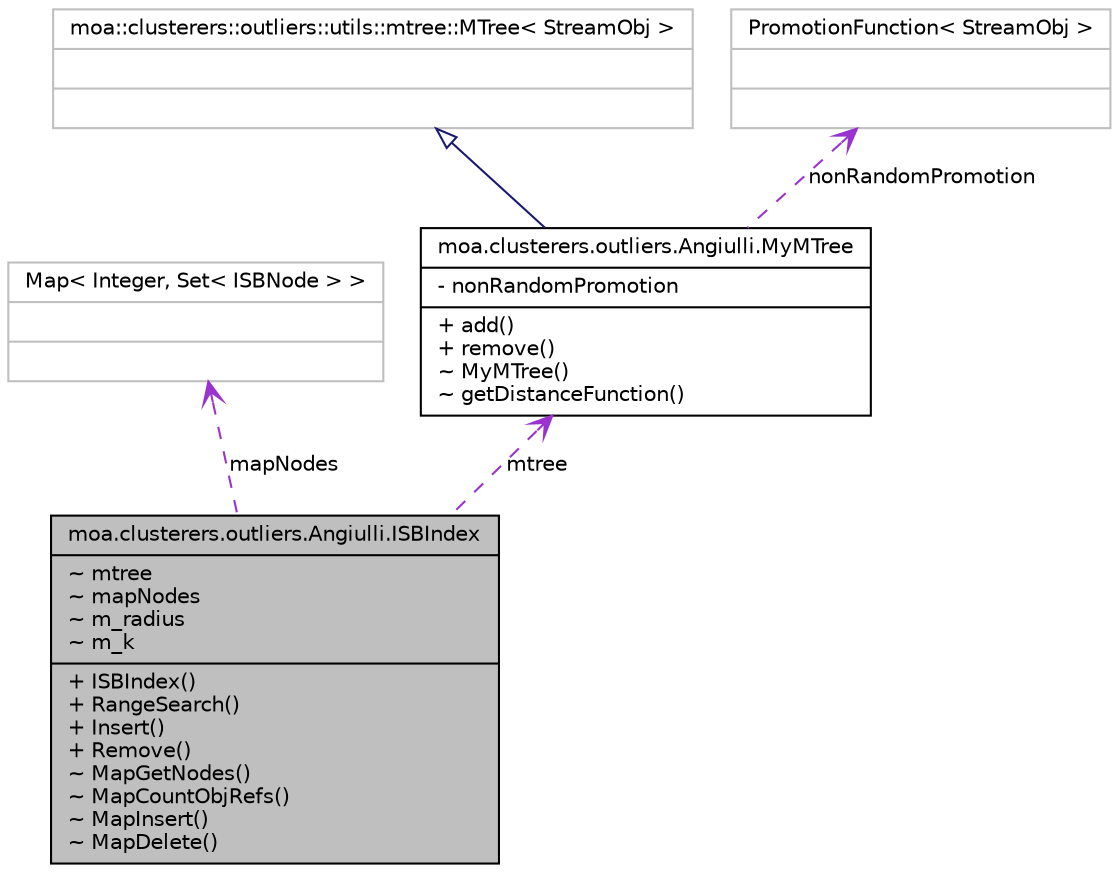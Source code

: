 digraph G
{
  edge [fontname="Helvetica",fontsize="10",labelfontname="Helvetica",labelfontsize="10"];
  node [fontname="Helvetica",fontsize="10",shape=record];
  Node1 [label="{moa.clusterers.outliers.Angiulli.ISBIndex\n|~ mtree\l~ mapNodes\l~ m_radius\l~ m_k\l|+ ISBIndex()\l+ RangeSearch()\l+ Insert()\l+ Remove()\l~ MapGetNodes()\l~ MapCountObjRefs()\l~ MapInsert()\l~ MapDelete()\l}",height=0.2,width=0.4,color="black", fillcolor="grey75", style="filled" fontcolor="black"];
  Node2 -> Node1 [dir=back,color="darkorchid3",fontsize="10",style="dashed",label="mapNodes",arrowtail="open",fontname="Helvetica"];
  Node2 [label="{Map\< Integer, Set\< ISBNode \> \>\n||}",height=0.2,width=0.4,color="grey75", fillcolor="white", style="filled"];
  Node3 -> Node1 [dir=back,color="darkorchid3",fontsize="10",style="dashed",label="mtree",arrowtail="open",fontname="Helvetica"];
  Node3 [label="{moa.clusterers.outliers.Angiulli.MyMTree\n|- nonRandomPromotion\l|+ add()\l+ remove()\l~ MyMTree()\l~ getDistanceFunction()\l}",height=0.2,width=0.4,color="black", fillcolor="white", style="filled",URL="$classmoa_1_1clusterers_1_1outliers_1_1Angiulli_1_1MyMTree.html"];
  Node4 -> Node3 [dir=back,color="midnightblue",fontsize="10",style="solid",arrowtail="empty",fontname="Helvetica"];
  Node4 [label="{moa::clusterers::outliers::utils::mtree::MTree\< StreamObj \>\n||}",height=0.2,width=0.4,color="grey75", fillcolor="white", style="filled"];
  Node5 -> Node3 [dir=back,color="darkorchid3",fontsize="10",style="dashed",label="nonRandomPromotion",arrowtail="open",fontname="Helvetica"];
  Node5 [label="{PromotionFunction\< StreamObj \>\n||}",height=0.2,width=0.4,color="grey75", fillcolor="white", style="filled"];
}
